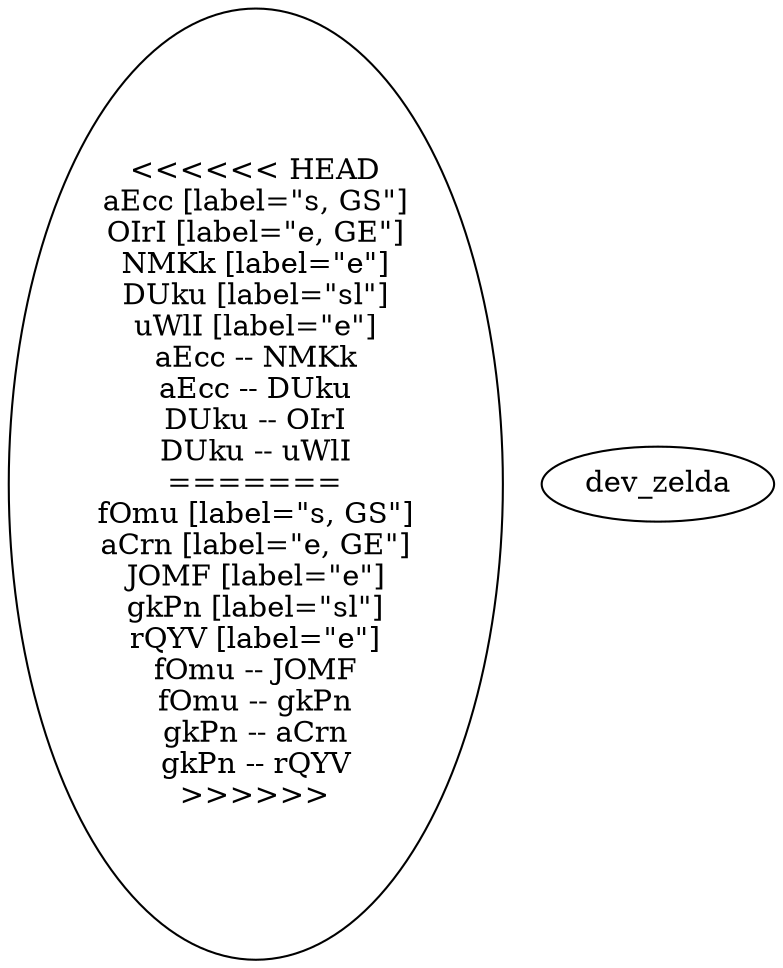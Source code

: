 graph {
<<<<<<< HEAD
aEcc [label="s, GS"]
OIrI [label="e, GE"]
NMKk [label="e"]
DUku [label="sl"]
uWlI [label="e"]
aEcc -- NMKk
aEcc -- DUku
DUku -- OIrI
DUku -- uWlI
=======
fOmu [label="s, GS"]
aCrn [label="e, GE"]
JOMF [label="e"]
gkPn [label="sl"]
rQYV [label="e"]
fOmu -- JOMF
fOmu -- gkPn
gkPn -- aCrn
gkPn -- rQYV
>>>>>>> dev_zelda
}